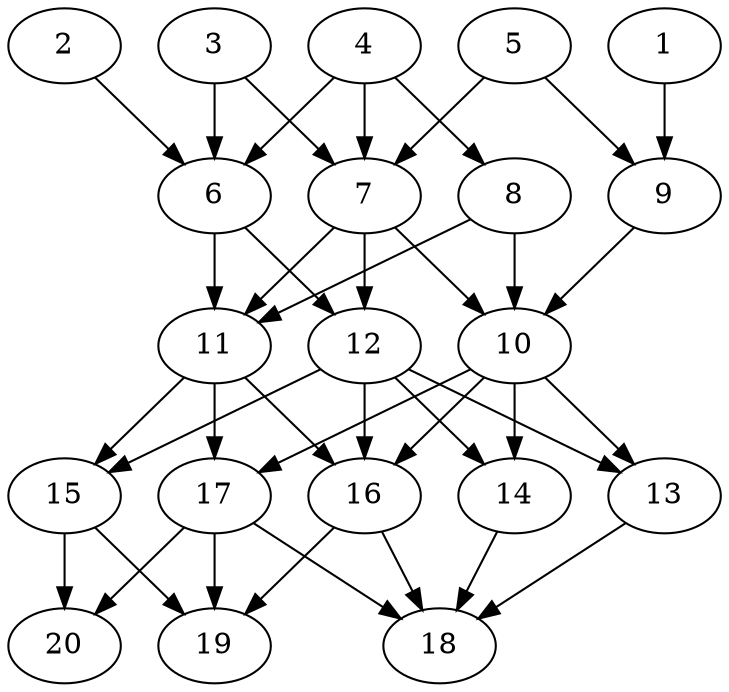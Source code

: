 // DAG automatically generated by daggen at Tue Jul 23 14:27:02 2019
// ./daggen --dot -n 20 --ccr 0.5 --fat 0.5 --regular 0.5 --density 0.7 --mindata 5242880 --maxdata 52428800 
digraph G {
  1 [size="85925888", alpha="0.12", expect_size="42962944"] 
  1 -> 9 [size ="42962944"]
  2 [size="33902592", alpha="0.17", expect_size="16951296"] 
  2 -> 6 [size ="16951296"]
  3 [size="87779328", alpha="0.08", expect_size="43889664"] 
  3 -> 6 [size ="43889664"]
  3 -> 7 [size ="43889664"]
  4 [size="32829440", alpha="0.02", expect_size="16414720"] 
  4 -> 6 [size ="16414720"]
  4 -> 7 [size ="16414720"]
  4 -> 8 [size ="16414720"]
  5 [size="18210816", alpha="0.05", expect_size="9105408"] 
  5 -> 7 [size ="9105408"]
  5 -> 9 [size ="9105408"]
  6 [size="26593280", alpha="0.04", expect_size="13296640"] 
  6 -> 11 [size ="13296640"]
  6 -> 12 [size ="13296640"]
  7 [size="50915328", alpha="0.16", expect_size="25457664"] 
  7 -> 10 [size ="25457664"]
  7 -> 11 [size ="25457664"]
  7 -> 12 [size ="25457664"]
  8 [size="97931264", alpha="0.11", expect_size="48965632"] 
  8 -> 10 [size ="48965632"]
  8 -> 11 [size ="48965632"]
  9 [size="82233344", alpha="0.10", expect_size="41116672"] 
  9 -> 10 [size ="41116672"]
  10 [size="54984704", alpha="0.10", expect_size="27492352"] 
  10 -> 13 [size ="27492352"]
  10 -> 14 [size ="27492352"]
  10 -> 16 [size ="27492352"]
  10 -> 17 [size ="27492352"]
  11 [size="35221504", alpha="0.16", expect_size="17610752"] 
  11 -> 15 [size ="17610752"]
  11 -> 16 [size ="17610752"]
  11 -> 17 [size ="17610752"]
  12 [size="91021312", alpha="0.17", expect_size="45510656"] 
  12 -> 13 [size ="45510656"]
  12 -> 14 [size ="45510656"]
  12 -> 15 [size ="45510656"]
  12 -> 16 [size ="45510656"]
  13 [size="75323392", alpha="0.04", expect_size="37661696"] 
  13 -> 18 [size ="37661696"]
  14 [size="19120128", alpha="0.14", expect_size="9560064"] 
  14 -> 18 [size ="9560064"]
  15 [size="28174336", alpha="0.03", expect_size="14087168"] 
  15 -> 19 [size ="14087168"]
  15 -> 20 [size ="14087168"]
  16 [size="52119552", alpha="0.01", expect_size="26059776"] 
  16 -> 18 [size ="26059776"]
  16 -> 19 [size ="26059776"]
  17 [size="70291456", alpha="0.16", expect_size="35145728"] 
  17 -> 18 [size ="35145728"]
  17 -> 19 [size ="35145728"]
  17 -> 20 [size ="35145728"]
  18 [size="51095552", alpha="0.12", expect_size="25547776"] 
  19 [size="104478720", alpha="0.16", expect_size="52239360"] 
  20 [size="57794560", alpha="0.07", expect_size="28897280"] 
}
